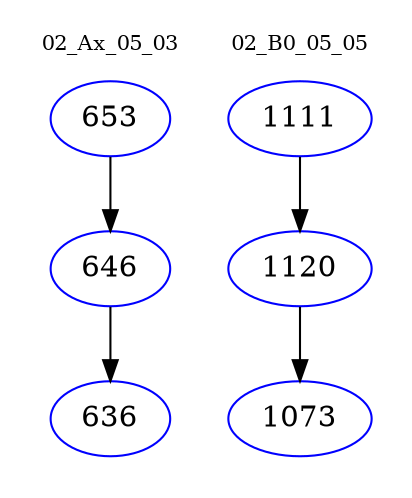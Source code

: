 digraph{
subgraph cluster_0 {
color = white
label = "02_Ax_05_03";
fontsize=10;
T0_653 [label="653", color="blue"]
T0_653 -> T0_646 [color="black"]
T0_646 [label="646", color="blue"]
T0_646 -> T0_636 [color="black"]
T0_636 [label="636", color="blue"]
}
subgraph cluster_1 {
color = white
label = "02_B0_05_05";
fontsize=10;
T1_1111 [label="1111", color="blue"]
T1_1111 -> T1_1120 [color="black"]
T1_1120 [label="1120", color="blue"]
T1_1120 -> T1_1073 [color="black"]
T1_1073 [label="1073", color="blue"]
}
}

